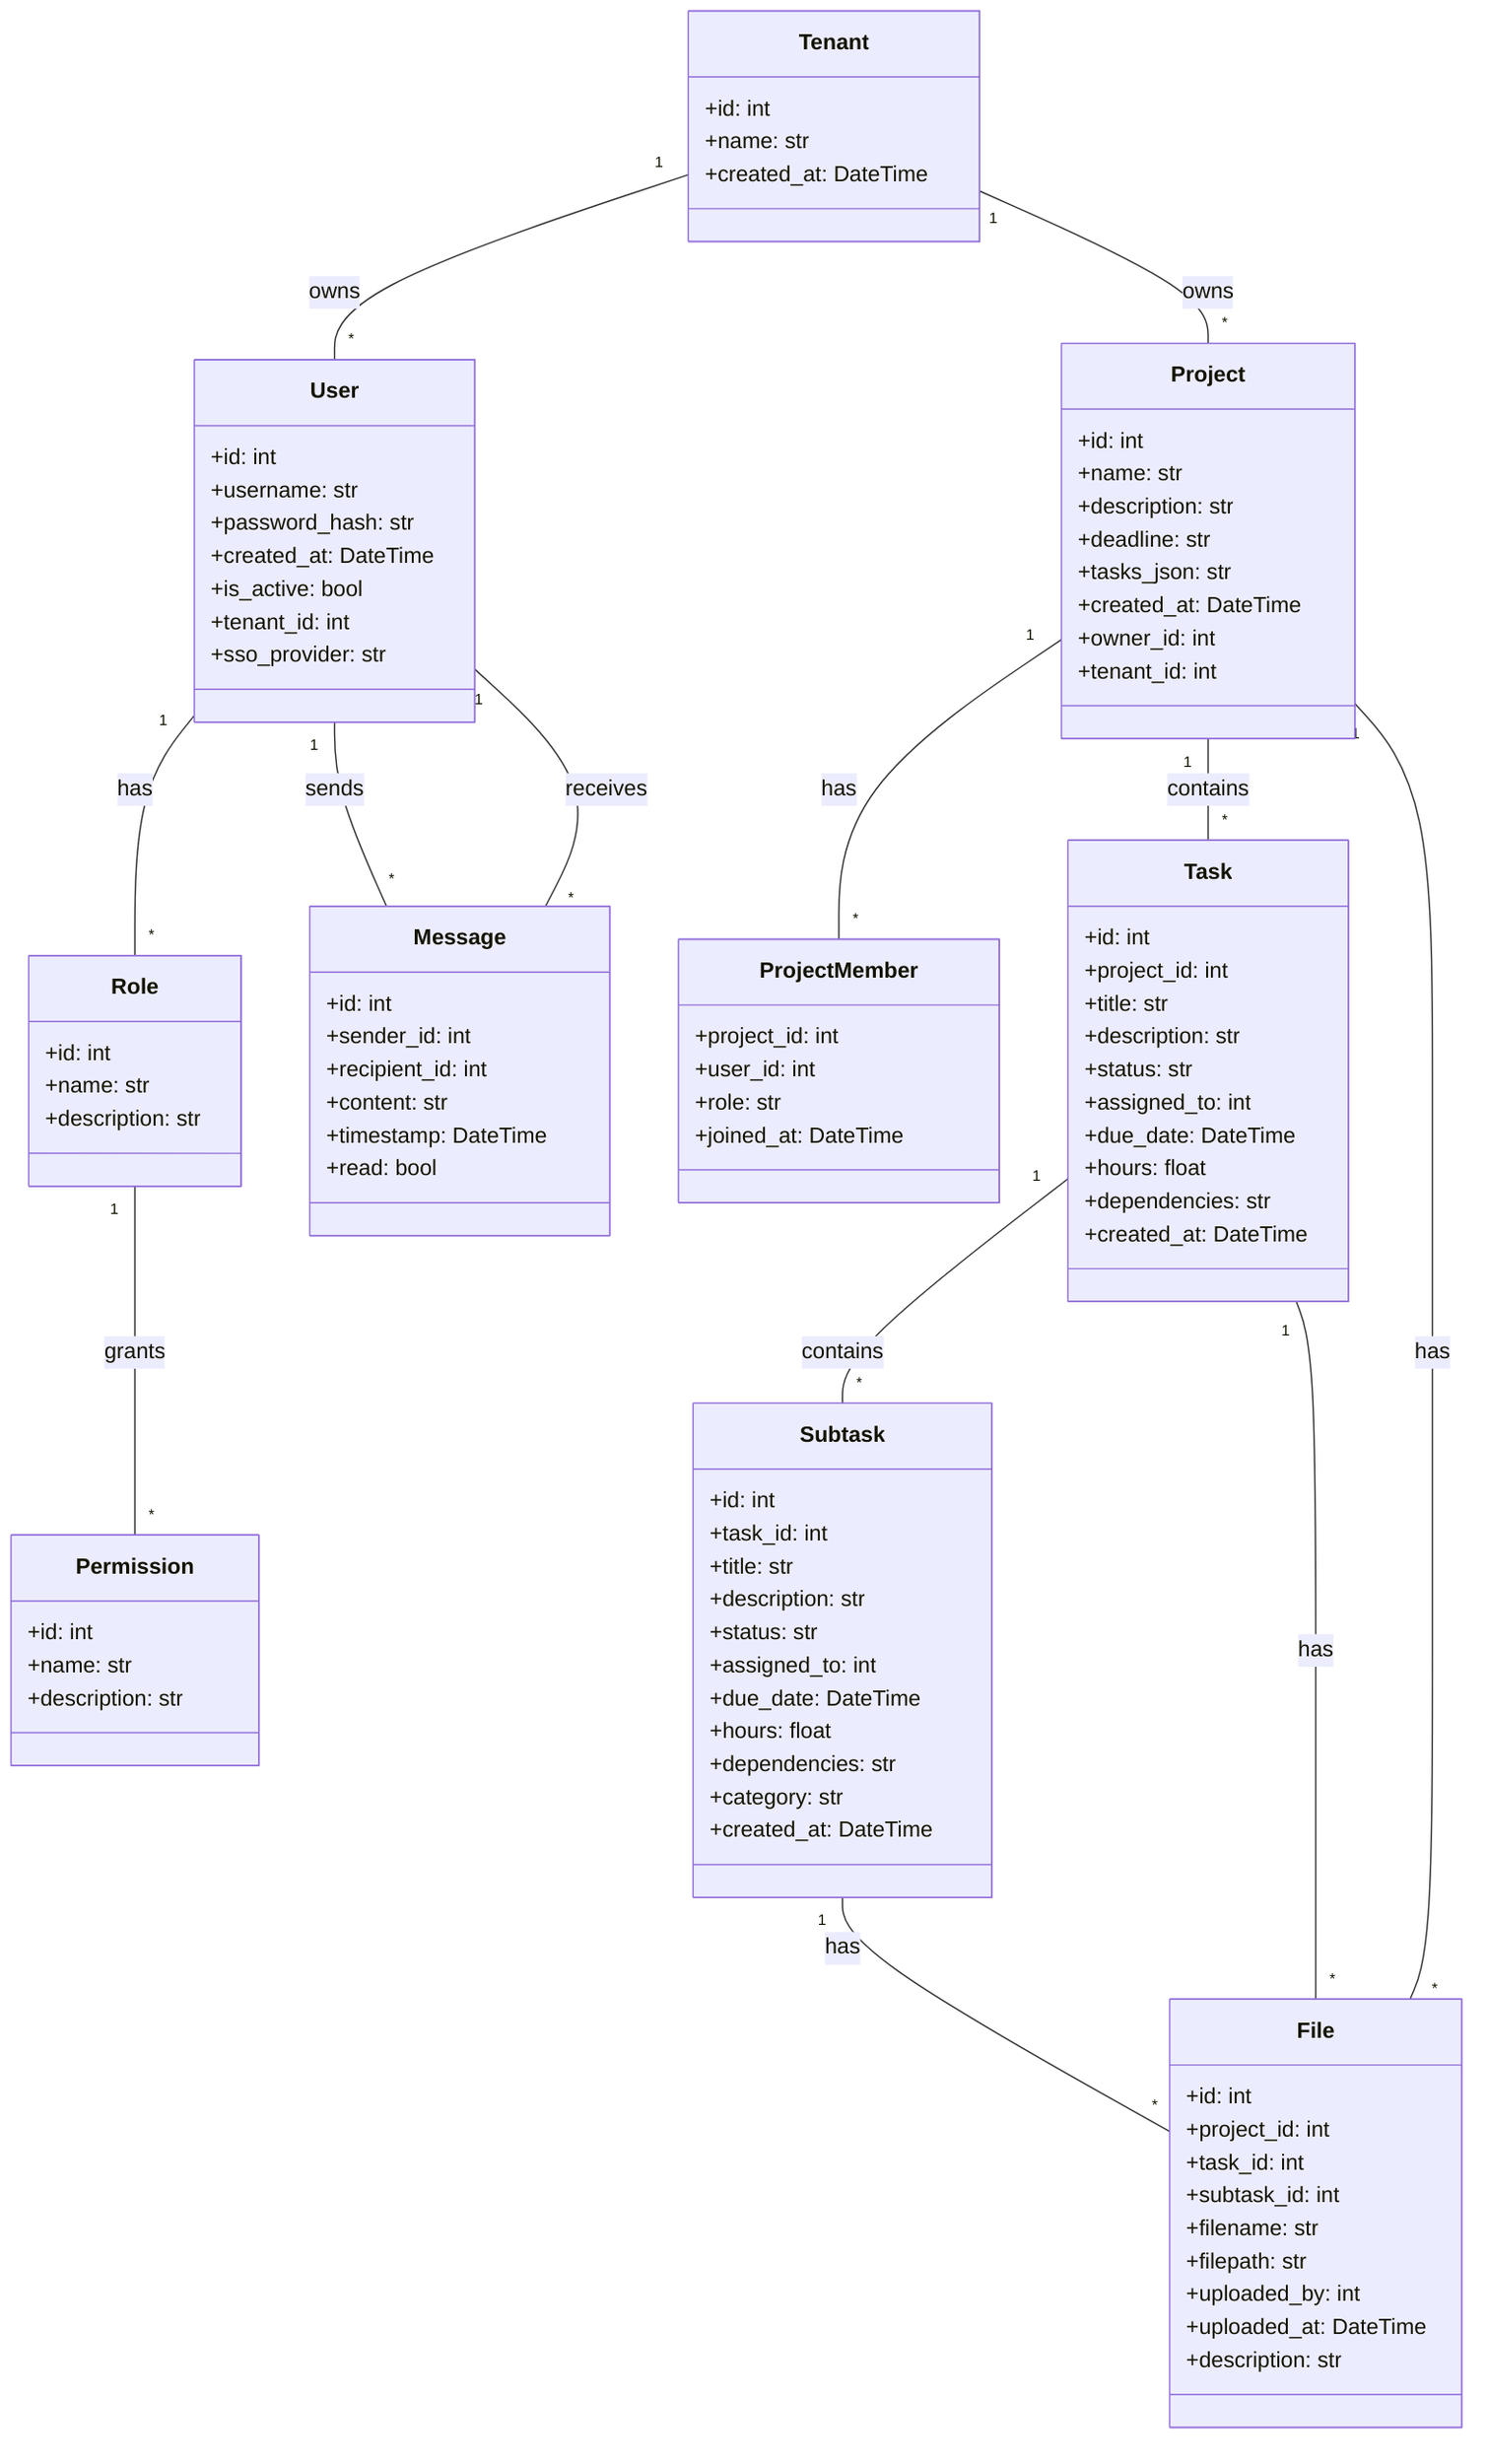 %% db.py - Mermaid Class Diagram
classDiagram
    class User {
        +id: int
        +username: str
        +password_hash: str
        +created_at: DateTime
        +is_active: bool
        +tenant_id: int
        +sso_provider: str
    }
    class Role {
        +id: int
        +name: str
        +description: str
    }
    class Permission {
        +id: int
        +name: str
        +description: str
    }
    class Project {
        +id: int
        +name: str
        +description: str
        +deadline: str
        +tasks_json: str
        +created_at: DateTime
        +owner_id: int
        +tenant_id: int
    }
    class ProjectMember {
        +project_id: int
        +user_id: int
        +role: str
        +joined_at: DateTime
    }
    class Task {
        +id: int
        +project_id: int
        +title: str
        +description: str
        +status: str
        +assigned_to: int
        +due_date: DateTime
        +hours: float
        +dependencies: str
        +created_at: DateTime
    }
    class Subtask {
        +id: int
        +task_id: int
        +title: str
        +description: str
        +status: str
        +assigned_to: int
        +due_date: DateTime
        +hours: float
        +dependencies: str
        +category: str
        +created_at: DateTime
    }
    class File {
        +id: int
        +project_id: int
        +task_id: int
        +subtask_id: int
        +filename: str
        +filepath: str
        +uploaded_by: int
        +uploaded_at: DateTime
        +description: str
    }
    class Message {
        +id: int
        +sender_id: int
        +recipient_id: int
        +content: str
        +timestamp: DateTime
        +read: bool
    }
    class Tenant {
        +id: int
        +name: str
        +created_at: DateTime
    }
    User "1" -- "*" Role : has
    Role "1" -- "*" Permission : grants
    Project "1" -- "*" ProjectMember : has
    Project "1" -- "*" Task : contains
    Task "1" -- "*" Subtask : contains
    Project "1" -- "*" File : has
    Task "1" -- "*" File : has
    Subtask "1" -- "*" File : has
    User "1" -- "*" Message : sends
    User "1" -- "*" Message : receives
    Tenant "1" -- "*" User : owns
    Tenant "1" -- "*" Project : owns